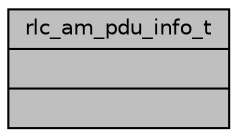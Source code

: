 digraph "rlc_am_pdu_info_t"
{
 // LATEX_PDF_SIZE
  edge [fontname="Helvetica",fontsize="10",labelfontname="Helvetica",labelfontsize="10"];
  node [fontname="Helvetica",fontsize="10",shape=record];
  Node1 [label="{rlc_am_pdu_info_t\n||}",height=0.2,width=0.4,color="black", fillcolor="grey75", style="filled", fontcolor="black",tooltip="Structure for storing decoded informations from the header of a AMD PDU or AMD PDU segment."];
}
